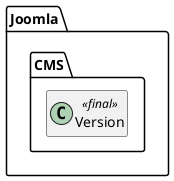 @startuml
set namespaceSeparator \\
hide members
hide << alias >> circle

class Joomla\\CMS\\Version << final >>
@enduml
